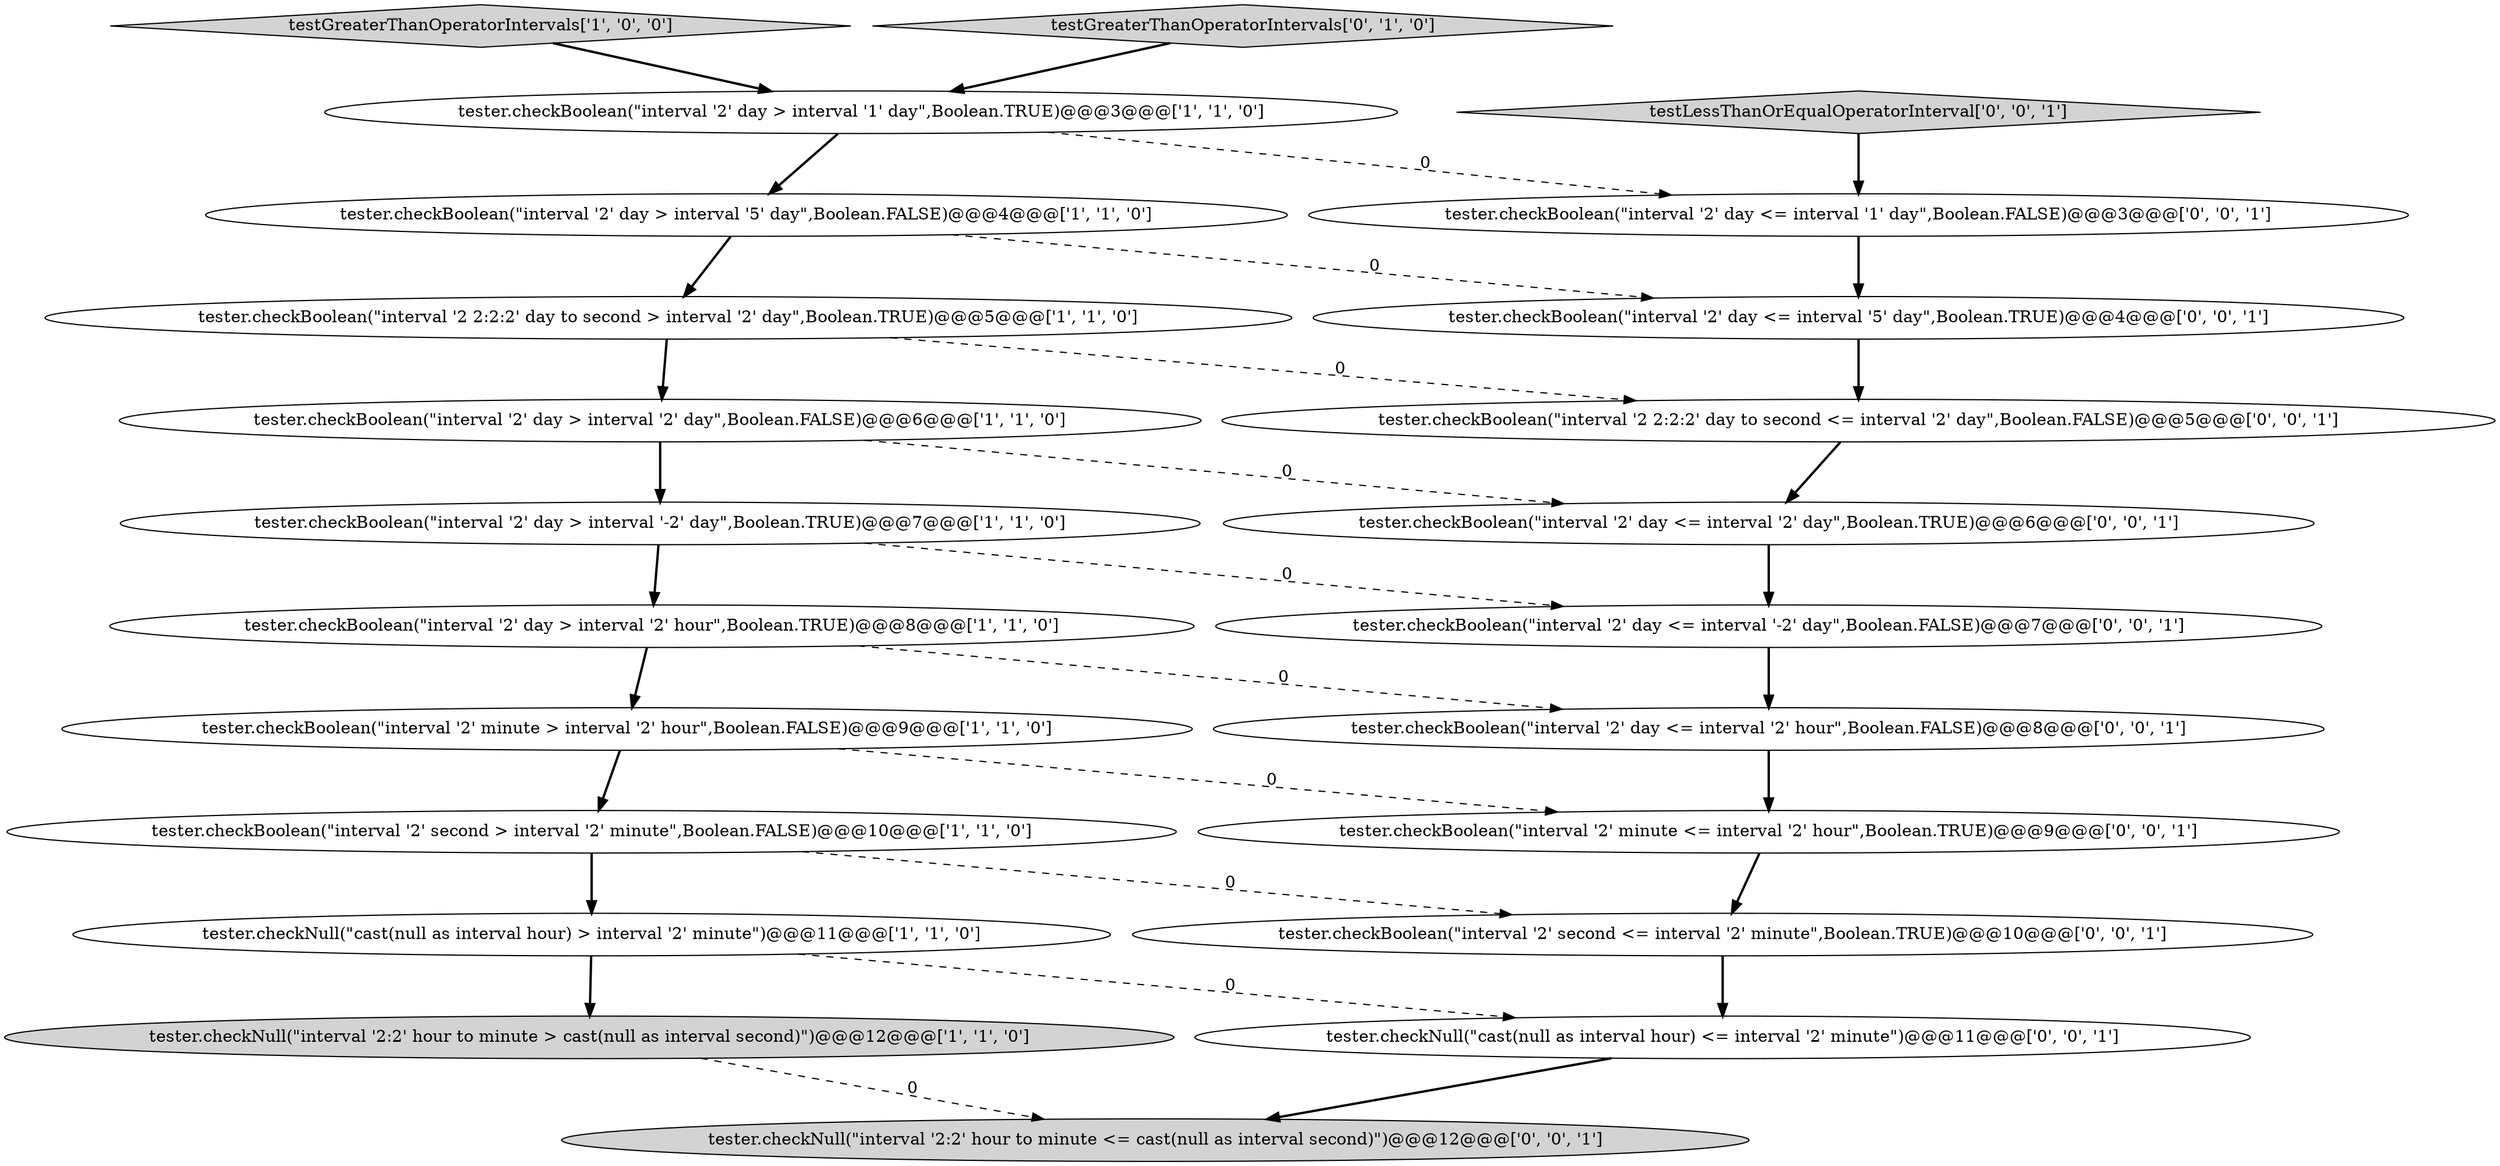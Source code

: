 digraph {
14 [style = filled, label = "tester.checkBoolean(\"interval '2' day <= interval '-2' day\",Boolean.FALSE)@@@7@@@['0', '0', '1']", fillcolor = white, shape = ellipse image = "AAA0AAABBB3BBB"];
12 [style = filled, label = "tester.checkBoolean(\"interval '2' day <= interval '2' day\",Boolean.TRUE)@@@6@@@['0', '0', '1']", fillcolor = white, shape = ellipse image = "AAA0AAABBB3BBB"];
4 [style = filled, label = "tester.checkBoolean(\"interval '2' second > interval '2' minute\",Boolean.FALSE)@@@10@@@['1', '1', '0']", fillcolor = white, shape = ellipse image = "AAA0AAABBB1BBB"];
21 [style = filled, label = "tester.checkBoolean(\"interval '2 2:2:2' day to second <= interval '2' day\",Boolean.FALSE)@@@5@@@['0', '0', '1']", fillcolor = white, shape = ellipse image = "AAA0AAABBB3BBB"];
5 [style = filled, label = "tester.checkNull(\"interval '2:2' hour to minute > cast(null as interval second)\")@@@12@@@['1', '1', '0']", fillcolor = lightgray, shape = ellipse image = "AAA0AAABBB1BBB"];
20 [style = filled, label = "tester.checkBoolean(\"interval '2' minute <= interval '2' hour\",Boolean.TRUE)@@@9@@@['0', '0', '1']", fillcolor = white, shape = ellipse image = "AAA0AAABBB3BBB"];
7 [style = filled, label = "tester.checkBoolean(\"interval '2' day > interval '2' day\",Boolean.FALSE)@@@6@@@['1', '1', '0']", fillcolor = white, shape = ellipse image = "AAA0AAABBB1BBB"];
8 [style = filled, label = "tester.checkBoolean(\"interval '2' day > interval '5' day\",Boolean.FALSE)@@@4@@@['1', '1', '0']", fillcolor = white, shape = ellipse image = "AAA0AAABBB1BBB"];
17 [style = filled, label = "tester.checkNull(\"interval '2:2' hour to minute <= cast(null as interval second)\")@@@12@@@['0', '0', '1']", fillcolor = lightgray, shape = ellipse image = "AAA0AAABBB3BBB"];
6 [style = filled, label = "tester.checkBoolean(\"interval '2' day > interval '2' hour\",Boolean.TRUE)@@@8@@@['1', '1', '0']", fillcolor = white, shape = ellipse image = "AAA0AAABBB1BBB"];
15 [style = filled, label = "tester.checkBoolean(\"interval '2' second <= interval '2' minute\",Boolean.TRUE)@@@10@@@['0', '0', '1']", fillcolor = white, shape = ellipse image = "AAA0AAABBB3BBB"];
1 [style = filled, label = "tester.checkBoolean(\"interval '2' minute > interval '2' hour\",Boolean.FALSE)@@@9@@@['1', '1', '0']", fillcolor = white, shape = ellipse image = "AAA0AAABBB1BBB"];
16 [style = filled, label = "tester.checkBoolean(\"interval '2' day <= interval '1' day\",Boolean.FALSE)@@@3@@@['0', '0', '1']", fillcolor = white, shape = ellipse image = "AAA0AAABBB3BBB"];
3 [style = filled, label = "testGreaterThanOperatorIntervals['1', '0', '0']", fillcolor = lightgray, shape = diamond image = "AAA0AAABBB1BBB"];
10 [style = filled, label = "tester.checkNull(\"cast(null as interval hour) > interval '2' minute\")@@@11@@@['1', '1', '0']", fillcolor = white, shape = ellipse image = "AAA0AAABBB1BBB"];
0 [style = filled, label = "tester.checkBoolean(\"interval '2' day > interval '-2' day\",Boolean.TRUE)@@@7@@@['1', '1', '0']", fillcolor = white, shape = ellipse image = "AAA0AAABBB1BBB"];
2 [style = filled, label = "tester.checkBoolean(\"interval '2' day > interval '1' day\",Boolean.TRUE)@@@3@@@['1', '1', '0']", fillcolor = white, shape = ellipse image = "AAA0AAABBB1BBB"];
11 [style = filled, label = "testGreaterThanOperatorIntervals['0', '1', '0']", fillcolor = lightgray, shape = diamond image = "AAA0AAABBB2BBB"];
22 [style = filled, label = "tester.checkBoolean(\"interval '2' day <= interval '2' hour\",Boolean.FALSE)@@@8@@@['0', '0', '1']", fillcolor = white, shape = ellipse image = "AAA0AAABBB3BBB"];
9 [style = filled, label = "tester.checkBoolean(\"interval '2 2:2:2' day to second > interval '2' day\",Boolean.TRUE)@@@5@@@['1', '1', '0']", fillcolor = white, shape = ellipse image = "AAA0AAABBB1BBB"];
19 [style = filled, label = "tester.checkNull(\"cast(null as interval hour) <= interval '2' minute\")@@@11@@@['0', '0', '1']", fillcolor = white, shape = ellipse image = "AAA0AAABBB3BBB"];
18 [style = filled, label = "testLessThanOrEqualOperatorInterval['0', '0', '1']", fillcolor = lightgray, shape = diamond image = "AAA0AAABBB3BBB"];
13 [style = filled, label = "tester.checkBoolean(\"interval '2' day <= interval '5' day\",Boolean.TRUE)@@@4@@@['0', '0', '1']", fillcolor = white, shape = ellipse image = "AAA0AAABBB3BBB"];
4->10 [style = bold, label=""];
1->4 [style = bold, label=""];
16->13 [style = bold, label=""];
0->6 [style = bold, label=""];
10->19 [style = dashed, label="0"];
14->22 [style = bold, label=""];
7->0 [style = bold, label=""];
19->17 [style = bold, label=""];
9->7 [style = bold, label=""];
15->19 [style = bold, label=""];
11->2 [style = bold, label=""];
6->22 [style = dashed, label="0"];
8->13 [style = dashed, label="0"];
21->12 [style = bold, label=""];
1->20 [style = dashed, label="0"];
0->14 [style = dashed, label="0"];
6->1 [style = bold, label=""];
10->5 [style = bold, label=""];
5->17 [style = dashed, label="0"];
3->2 [style = bold, label=""];
22->20 [style = bold, label=""];
9->21 [style = dashed, label="0"];
4->15 [style = dashed, label="0"];
2->16 [style = dashed, label="0"];
12->14 [style = bold, label=""];
8->9 [style = bold, label=""];
7->12 [style = dashed, label="0"];
13->21 [style = bold, label=""];
20->15 [style = bold, label=""];
2->8 [style = bold, label=""];
18->16 [style = bold, label=""];
}
